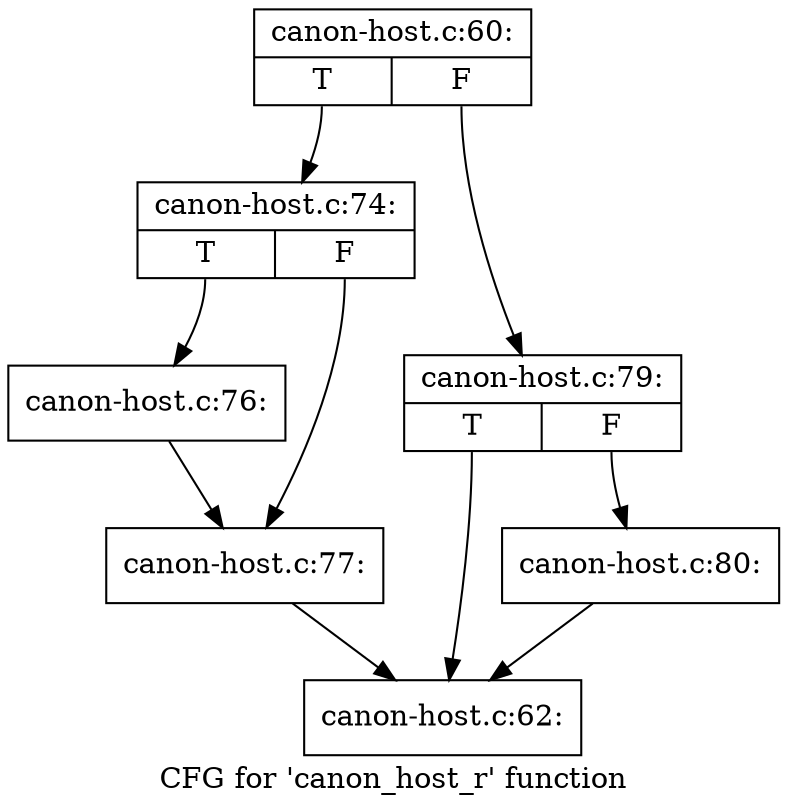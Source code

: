 digraph "CFG for 'canon_host_r' function" {
	label="CFG for 'canon_host_r' function";

	Node0xddf74c0 [shape=record,label="{canon-host.c:60:|{<s0>T|<s1>F}}"];
	Node0xddf74c0:s0 -> Node0xde08080;
	Node0xddf74c0:s1 -> Node0xde08120;
	Node0xde08080 [shape=record,label="{canon-host.c:74:|{<s0>T|<s1>F}}"];
	Node0xde08080:s0 -> Node0xde030e0;
	Node0xde08080:s1 -> Node0xde09160;
	Node0xde030e0 [shape=record,label="{canon-host.c:76:}"];
	Node0xde030e0 -> Node0xde09160;
	Node0xde09160 [shape=record,label="{canon-host.c:77:}"];
	Node0xde09160 -> Node0xde080d0;
	Node0xde08120 [shape=record,label="{canon-host.c:79:|{<s0>T|<s1>F}}"];
	Node0xde08120:s0 -> Node0xde080d0;
	Node0xde08120:s1 -> Node0xde0a180;
	Node0xde0a180 [shape=record,label="{canon-host.c:80:}"];
	Node0xde0a180 -> Node0xde080d0;
	Node0xde080d0 [shape=record,label="{canon-host.c:62:}"];
}
